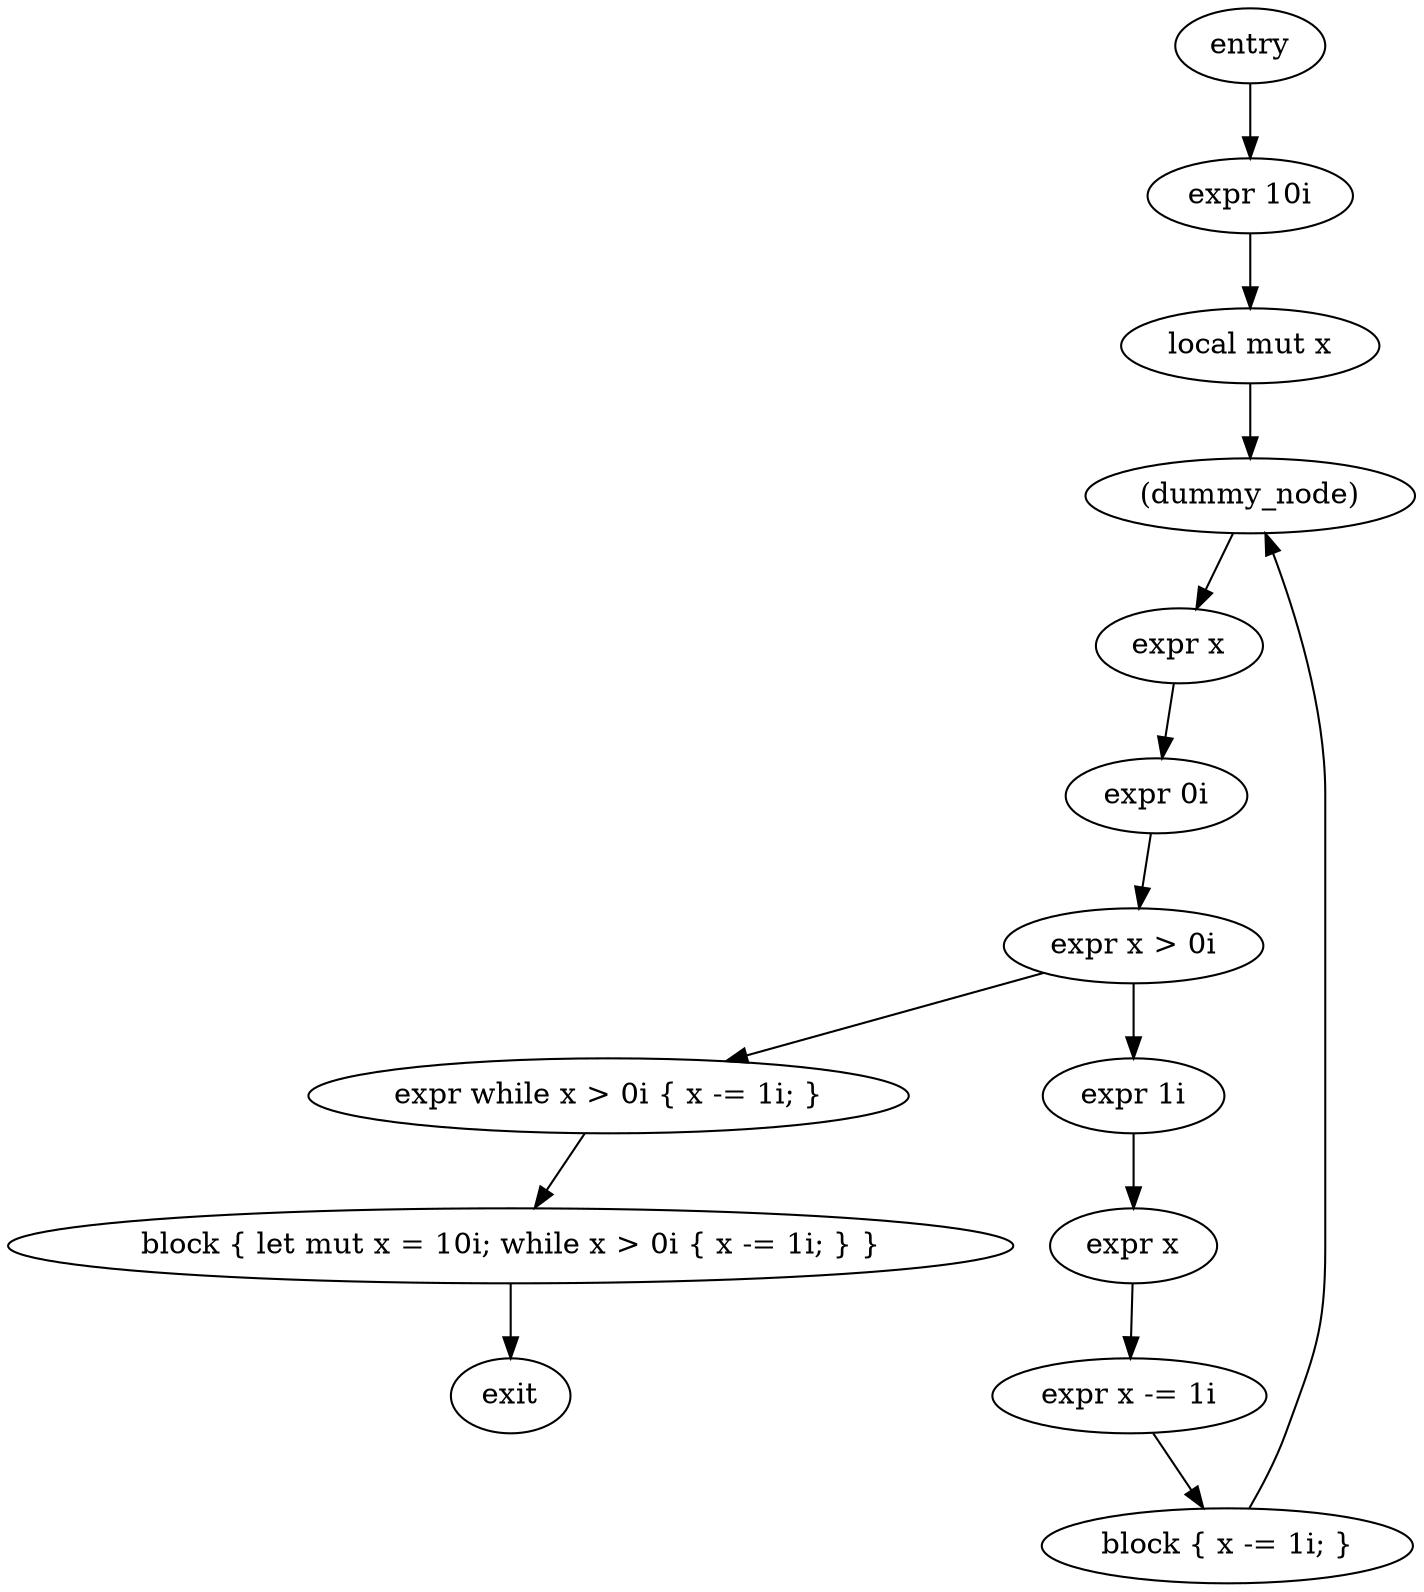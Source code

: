 digraph block {
    N0[label="entry"];
    N1[label="exit"];
    N2[label="expr 10i"];
    N3[label="local mut x"];
    N4[label="(dummy_node)"];
    N5[label="expr x"];
    N6[label="expr 0i"];
    N7[label="expr x > 0i"];
    N8[label="expr while x > 0i { x -= 1i; }"];
    N9[label="expr 1i"];
    N10[label="expr x"];
    N11[label="expr x -= 1i"];
    N12[label="block { x -= 1i; }"];
    N13[label="block { let mut x = 10i; while x > 0i { x -= 1i; } }"];
    N0 -> N2;
    N2 -> N3;
    N3 -> N4;
    N4 -> N5;
    N5 -> N6;
    N6 -> N7;
    N7 -> N8;
    N7 -> N9;
    N9 -> N10;
    N10 -> N11;
    N11 -> N12;
    N12 -> N4;
    N8 -> N13;
    N13 -> N1;
}
